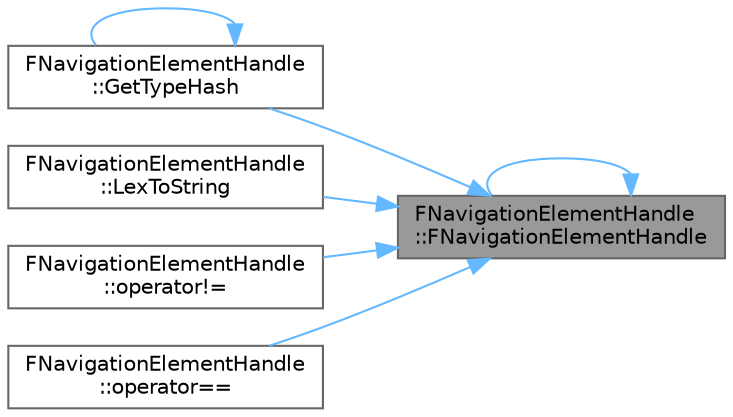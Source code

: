 digraph "FNavigationElementHandle::FNavigationElementHandle"
{
 // INTERACTIVE_SVG=YES
 // LATEX_PDF_SIZE
  bgcolor="transparent";
  edge [fontname=Helvetica,fontsize=10,labelfontname=Helvetica,labelfontsize=10];
  node [fontname=Helvetica,fontsize=10,shape=box,height=0.2,width=0.4];
  rankdir="RL";
  Node1 [id="Node000001",label="FNavigationElementHandle\l::FNavigationElementHandle",height=0.2,width=0.4,color="gray40", fillcolor="grey60", style="filled", fontcolor="black",tooltip=" "];
  Node1 -> Node1 [id="edge1_Node000001_Node000001",dir="back",color="steelblue1",style="solid",tooltip=" "];
  Node1 -> Node2 [id="edge2_Node000001_Node000002",dir="back",color="steelblue1",style="solid",tooltip=" "];
  Node2 [id="Node000002",label="FNavigationElementHandle\l::GetTypeHash",height=0.2,width=0.4,color="grey40", fillcolor="white", style="filled",URL="$df/dfa/structFNavigationElementHandle.html#ab5b30cc224b5ff3992f7fa47bad22a08",tooltip="Hash function to use TSet/TMap."];
  Node2 -> Node2 [id="edge3_Node000002_Node000002",dir="back",color="steelblue1",style="solid",tooltip=" "];
  Node1 -> Node3 [id="edge4_Node000001_Node000003",dir="back",color="steelblue1",style="solid",tooltip=" "];
  Node3 [id="Node000003",label="FNavigationElementHandle\l::LexToString",height=0.2,width=0.4,color="grey40", fillcolor="white", style="filled",URL="$df/dfa/structFNavigationElementHandle.html#aa6aec167fd1461d8aa6030e77f757522",tooltip="Stringifies FNavigationElementHandle."];
  Node1 -> Node4 [id="edge5_Node000001_Node000004",dir="back",color="steelblue1",style="solid",tooltip=" "];
  Node4 [id="Node000004",label="FNavigationElementHandle\l::operator!=",height=0.2,width=0.4,color="grey40", fillcolor="white", style="filled",URL="$df/dfa/structFNavigationElementHandle.html#a9fa6319123cc6dee361a969af7c5042b",tooltip=" "];
  Node1 -> Node5 [id="edge6_Node000001_Node000005",dir="back",color="steelblue1",style="solid",tooltip=" "];
  Node5 [id="Node000005",label="FNavigationElementHandle\l::operator==",height=0.2,width=0.4,color="grey40", fillcolor="white", style="filled",URL="$df/dfa/structFNavigationElementHandle.html#a7685ce68d4532b7f9e9880c8047d8fc2",tooltip=" "];
}
